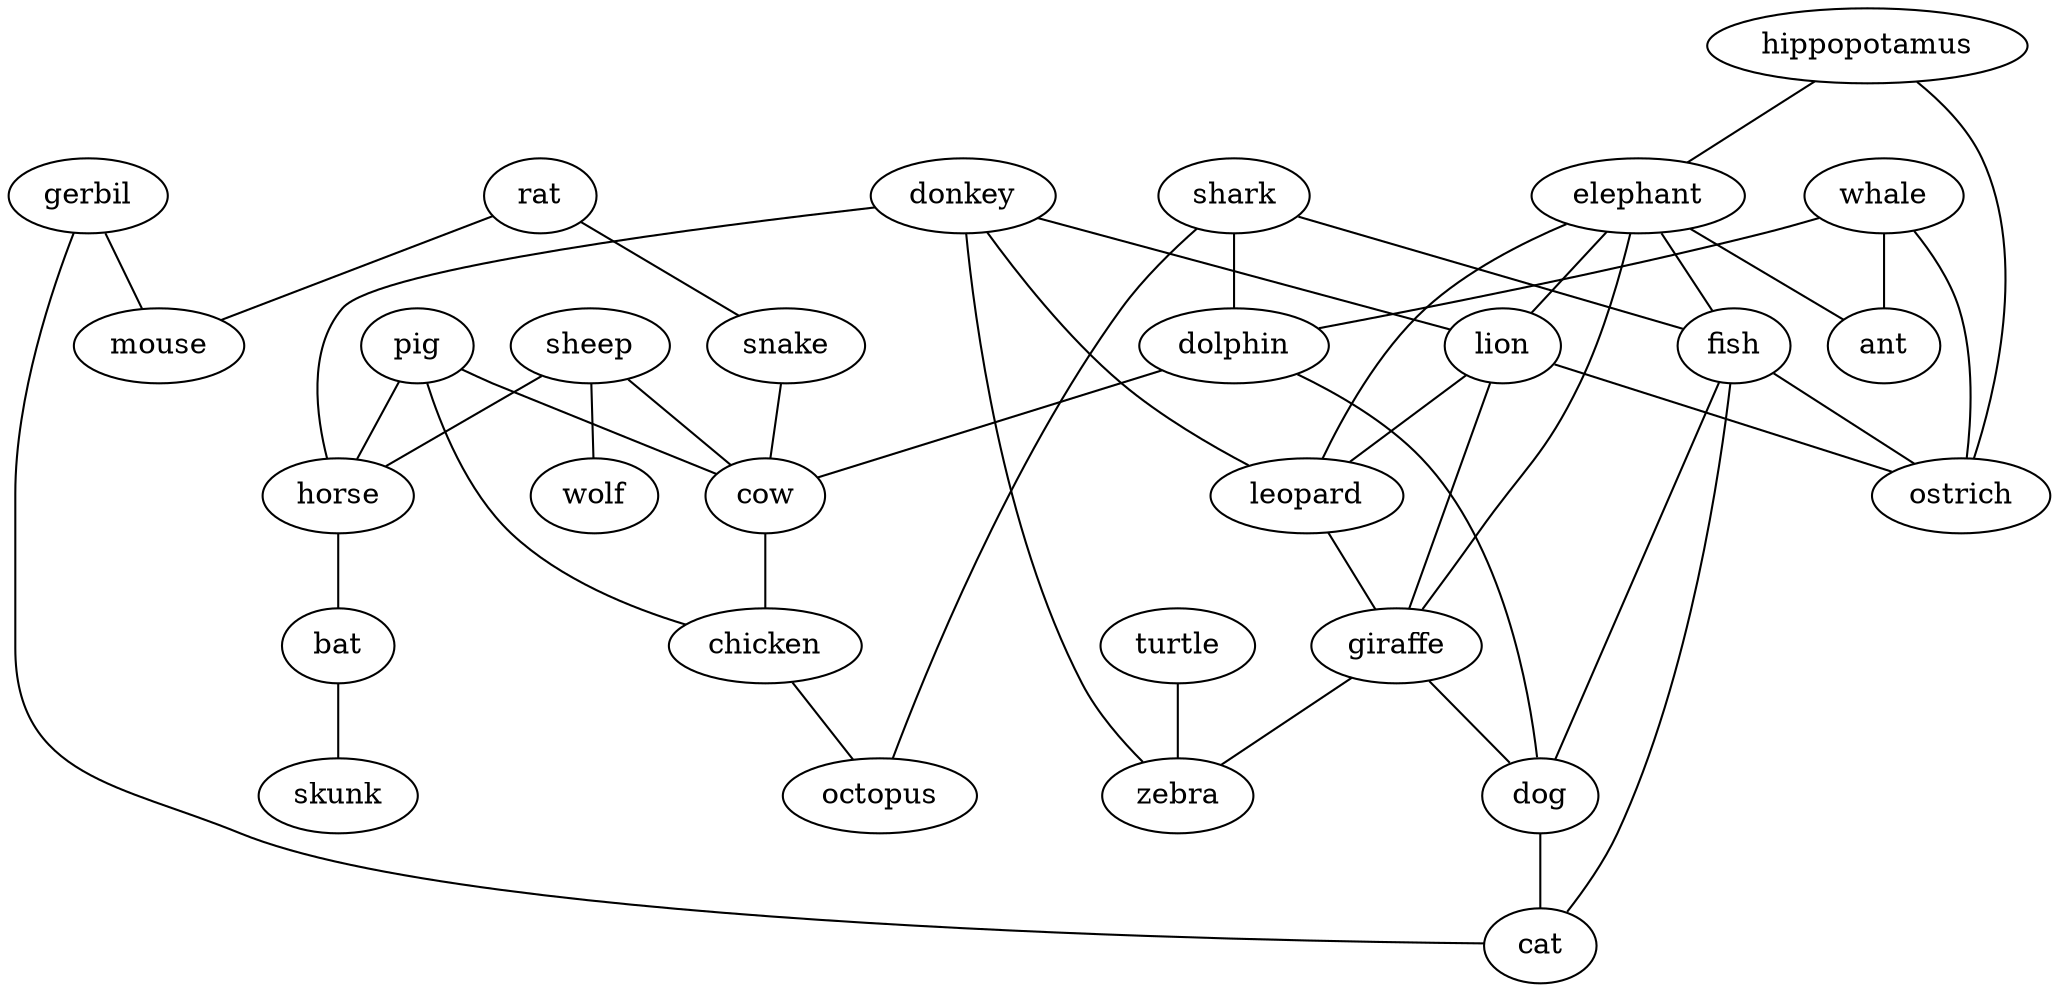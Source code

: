 strict graph  {
	donkey -- horse	 [weight=1];
	donkey -- lion	 [weight=1];
	donkey -- leopard	 [weight=1];
	donkey -- zebra	 [weight=1];
	shark -- fish	 [weight=1];
	shark -- dolphin	 [weight=1];
	shark -- octopus	 [weight=1];
	pig -- horse	 [weight=1];
	pig -- cow	 [weight=1];
	pig -- chicken	 [weight=1];
	rat -- mouse	 [weight=1];
	rat -- snake	 [weight=1];
	whale -- dolphin	 [weight=1];
	whale -- ostrich	 [weight=1];
	whale -- ant	 [weight=1];
	hippopotamus -- elephant	 [weight=1];
	hippopotamus -- ostrich	 [weight=1];
	sheep -- horse	 [weight=1];
	sheep -- cow	 [weight=1];
	sheep -- wolf	 [weight=1];
	horse -- bat	 [weight=1];
	gerbil -- mouse	 [weight=1];
	gerbil -- cat	 [weight=1];
	elephant -- fish	 [weight=1];
	elephant -- lion	 [weight=1];
	elephant -- leopard	 [weight=1];
	elephant -- giraffe	 [weight=1];
	elephant -- ant	 [weight=1];
	fish -- ostrich	 [weight=1];
	fish -- dog	 [weight=1];
	fish -- cat	 [weight=1];
	dolphin -- cow	 [weight=1];
	dolphin -- dog	 [weight=1];
	lion -- leopard	 [weight=1];
	lion -- giraffe	 [weight=1];
	lion -- ostrich	 [weight=1];
	leopard -- giraffe	 [weight=1];
	giraffe -- dog	 [weight=1];
	giraffe -- zebra	 [weight=1];
	snake -- cow	 [weight=1];
	turtle -- zebra	 [weight=1];
	bat -- skunk	 [weight=1];
	cow -- chicken	 [weight=1];
	dog -- cat	 [weight=1];
	chicken -- octopus	 [weight=1];
}
